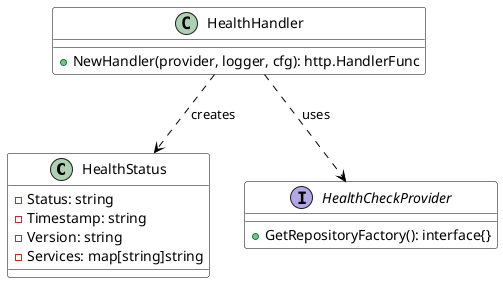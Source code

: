 @startuml Health Check Component

skinparam componentStyle uml2
skinparam class {
  BackgroundColor White
  BorderColor Black
  ArrowColor Black
}

class HealthStatus {
  - Status: string
  - Timestamp: string
  - Version: string
  - Services: map[string]string
}

class "HealthHandler" as HealthHandler {
  + NewHandler(provider, logger, cfg): http.HandlerFunc
}

interface "HealthCheckProvider" as HealthCheckProvider {
  + GetRepositoryFactory(): interface{}
}

HealthHandler ..> HealthStatus : creates
HealthHandler ..> HealthCheckProvider : uses

@enduml